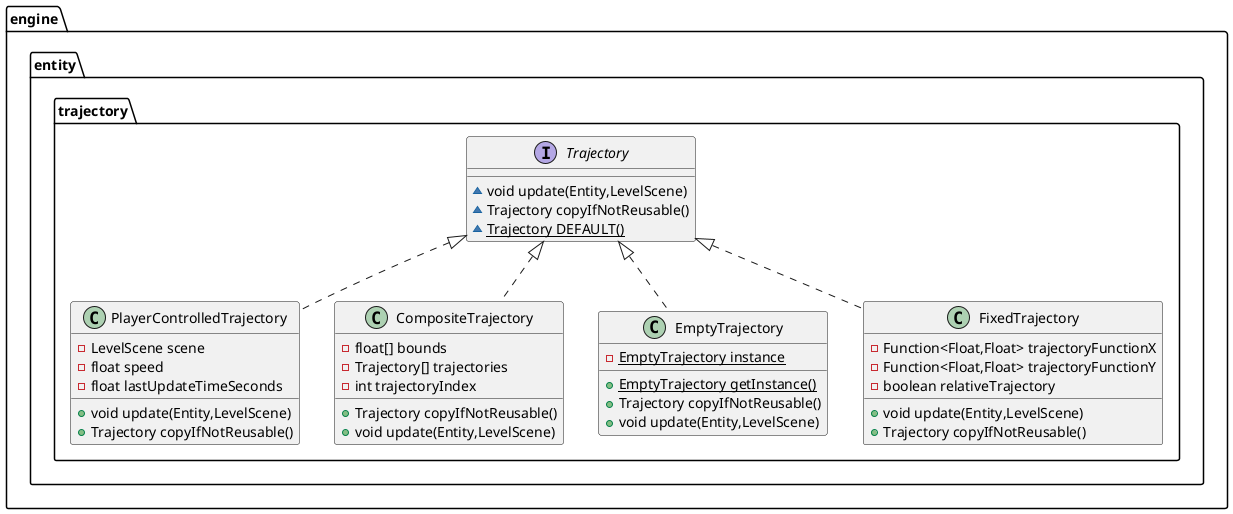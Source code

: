 @startuml


interface engine.entity.trajectory.Trajectory {
~ void update(Entity,LevelScene)
~ Trajectory copyIfNotReusable()
~ {static} Trajectory DEFAULT()
}

class engine.entity.trajectory.PlayerControlledTrajectory {
- LevelScene scene
- float speed
- float lastUpdateTimeSeconds
+ void update(Entity,LevelScene)
+ Trajectory copyIfNotReusable()
}


class engine.entity.trajectory.CompositeTrajectory {
- float[] bounds
- Trajectory[] trajectories
- int trajectoryIndex
+ Trajectory copyIfNotReusable()
+ void update(Entity,LevelScene)
}


class engine.entity.trajectory.EmptyTrajectory {
- {static} EmptyTrajectory instance
+ {static} EmptyTrajectory getInstance()
+ Trajectory copyIfNotReusable()
+ void update(Entity,LevelScene)
}


class engine.entity.trajectory.FixedTrajectory {
- Function<Float,Float> trajectoryFunctionX
- Function<Float,Float> trajectoryFunctionY
- boolean relativeTrajectory
+ void update(Entity,LevelScene)
+ Trajectory copyIfNotReusable()
}




engine.entity.trajectory.Trajectory <|.. engine.entity.trajectory.PlayerControlledTrajectory
engine.entity.trajectory.Trajectory <|.. engine.entity.trajectory.CompositeTrajectory
engine.entity.trajectory.Trajectory <|.. engine.entity.trajectory.EmptyTrajectory
engine.entity.trajectory.Trajectory <|.. engine.entity.trajectory.FixedTrajectory
@enduml